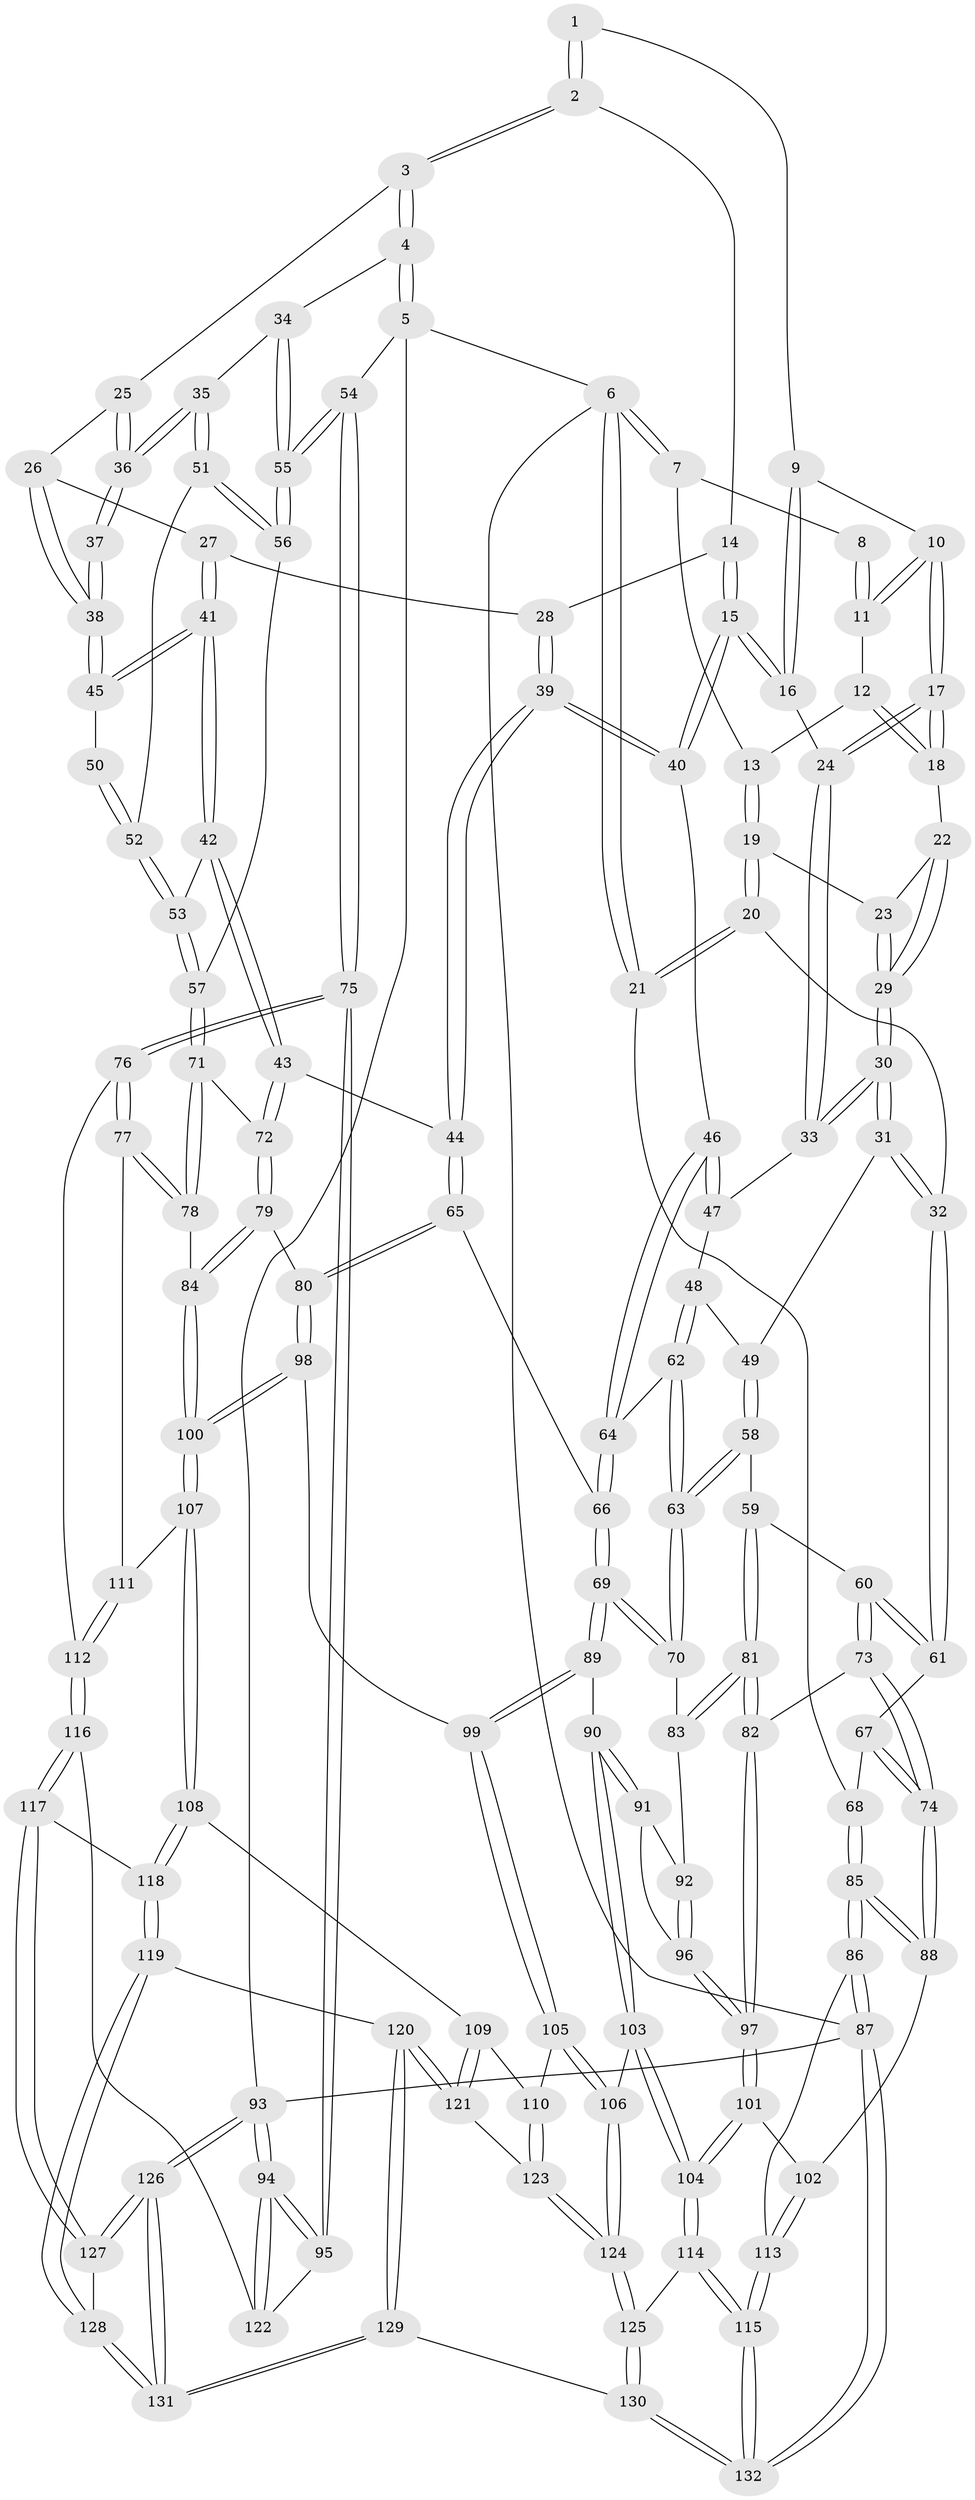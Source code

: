 // Generated by graph-tools (version 1.1) at 2025/59/03/09/25 04:59:56]
// undirected, 132 vertices, 327 edges
graph export_dot {
graph [start="1"]
  node [color=gray90,style=filled];
  1 [pos="+0.5279047324617816+0"];
  2 [pos="+0.6575584730044517+0"];
  3 [pos="+1+0"];
  4 [pos="+1+0"];
  5 [pos="+1+0"];
  6 [pos="+0+0"];
  7 [pos="+0.1715563231108288+0"];
  8 [pos="+0.17279172810783516+0"];
  9 [pos="+0.4603354220326296+0"];
  10 [pos="+0.3599871663072485+0.04329159040499236"];
  11 [pos="+0.3490524556781745+0.028984015118240548"];
  12 [pos="+0.2865493000500161+0.04530835203261856"];
  13 [pos="+0.2087836300567189+0"];
  14 [pos="+0.6487781242521526+0"];
  15 [pos="+0.5178900698398914+0.16212676528095238"];
  16 [pos="+0.46369206780847+0.12469387858454534"];
  17 [pos="+0.35867691862423756+0.117837335621109"];
  18 [pos="+0.32249935791500045+0.11072811547865602"];
  19 [pos="+0.19721931173557214+0.06978533079078794"];
  20 [pos="+0.09918756477090014+0.14034949953151044"];
  21 [pos="+0+0"];
  22 [pos="+0.3170918570474997+0.11176659512636902"];
  23 [pos="+0.2157413644579181+0.09010968254711786"];
  24 [pos="+0.3683271187024847+0.1270365895797272"];
  25 [pos="+0.8107591450045701+0.11272119127319347"];
  26 [pos="+0.7360298229468097+0.13153579073692115"];
  27 [pos="+0.7184572968056798+0.13141337976549283"];
  28 [pos="+0.701145748696187+0.12443404466383082"];
  29 [pos="+0.23350111242478486+0.18694499352818023"];
  30 [pos="+0.22304276187258731+0.23270638712109687"];
  31 [pos="+0.2208449181617266+0.23644039305012338"];
  32 [pos="+0.13391847421414418+0.24236577048983302"];
  33 [pos="+0.35572599639207614+0.1673629004433906"];
  34 [pos="+0.8965041607360151+0.20497709882955287"];
  35 [pos="+0.8704089761053813+0.21191257658204882"];
  36 [pos="+0.8672786779605154+0.20928707567105143"];
  37 [pos="+0.8307985146931082+0.20879053121933575"];
  38 [pos="+0.782377423901651+0.19864141612808323"];
  39 [pos="+0.5683417127290232+0.22130697520136552"];
  40 [pos="+0.5432761971757556+0.21090963256301648"];
  41 [pos="+0.7391399181747055+0.2527094183884387"];
  42 [pos="+0.7249340098031767+0.30462456526377846"];
  43 [pos="+0.6901522399812646+0.3370020475762637"];
  44 [pos="+0.6444495916905102+0.33345891868886474"];
  45 [pos="+0.7610475543104195+0.23489891586713071"];
  46 [pos="+0.4731142990918118+0.2641117217239144"];
  47 [pos="+0.36132521597106393+0.2037048002238986"];
  48 [pos="+0.3351576177879219+0.2801998605280911"];
  49 [pos="+0.23859025988898913+0.25419854028841127"];
  50 [pos="+0.7805074719686254+0.23088513929710014"];
  51 [pos="+0.8521197878092861+0.26578659793784887"];
  52 [pos="+0.8517890471538824+0.2666924732705789"];
  53 [pos="+0.8485819201298664+0.27683430518143637"];
  54 [pos="+1+0.2851260929048304"];
  55 [pos="+1+0.2902004926785478"];
  56 [pos="+1+0.30555801707322033"];
  57 [pos="+0.8976912387941165+0.3684999018867219"];
  58 [pos="+0.2519244668730308+0.39897552280409887"];
  59 [pos="+0.20917206601989813+0.40999214761289543"];
  60 [pos="+0.16192474542968746+0.3961563923928441"];
  61 [pos="+0.07758664879801523+0.31598169547279864"];
  62 [pos="+0.3520962172480234+0.30118466625341683"];
  63 [pos="+0.298350133230866+0.41261039031377855"];
  64 [pos="+0.4364900841564002+0.3105405813997082"];
  65 [pos="+0.5860000718775071+0.4174887887258428"];
  66 [pos="+0.46499409667741914+0.4787818512176849"];
  67 [pos="+0.05483113935077646+0.3225907613479915"];
  68 [pos="+0+0.31122216695361965"];
  69 [pos="+0.459589955246069+0.48678287652787855"];
  70 [pos="+0.3322172471998345+0.4514305132067012"];
  71 [pos="+0.8974577046057864+0.3689145446544753"];
  72 [pos="+0.7721300904826445+0.42324536338788876"];
  73 [pos="+0.07902247769335548+0.5562066330376547"];
  74 [pos="+0.0639919552746078+0.5587310137154878"];
  75 [pos="+1+0.6298916905218055"];
  76 [pos="+1+0.6344078232187338"];
  77 [pos="+0.969914740483775+0.5946462703390929"];
  78 [pos="+0.9593186893712086+0.5865146608639196"];
  79 [pos="+0.7743552814587432+0.4972195024066752"];
  80 [pos="+0.6920371123347893+0.5527175367957503"];
  81 [pos="+0.19461500703121262+0.5392332836006117"];
  82 [pos="+0.1608636264997517+0.5673299001540343"];
  83 [pos="+0.27040497687902887+0.5297883177718373"];
  84 [pos="+0.8728805617332359+0.5588303060331833"];
  85 [pos="+0+0.5890426676821782"];
  86 [pos="+0+0.7685808707815216"];
  87 [pos="+0+1"];
  88 [pos="+0.042231548545202995+0.5705621848040682"];
  89 [pos="+0.46696857343637843+0.5662543937704805"];
  90 [pos="+0.4185647199427821+0.6084576369013647"];
  91 [pos="+0.36870345228930923+0.6030043168948378"];
  92 [pos="+0.28712994111197165+0.5613034895223666"];
  93 [pos="+1+1"];
  94 [pos="+1+1"];
  95 [pos="+1+0.865991510255039"];
  96 [pos="+0.2573084840507564+0.6398945427729276"];
  97 [pos="+0.225563819668773+0.6686829335708426"];
  98 [pos="+0.6647816262293232+0.6137045702472137"];
  99 [pos="+0.5473462828272831+0.6242018680521423"];
  100 [pos="+0.7116119932128666+0.6741100050350133"];
  101 [pos="+0.22738053948358367+0.6991427370240483"];
  102 [pos="+0.10883467985799264+0.7308491801747554"];
  103 [pos="+0.3458917635788917+0.7887398321328871"];
  104 [pos="+0.31781142047258826+0.7987849898236613"];
  105 [pos="+0.5442302081244214+0.7098618565620356"];
  106 [pos="+0.3990764106987605+0.8034684313805049"];
  107 [pos="+0.7354973763358283+0.731220812644904"];
  108 [pos="+0.7323525821287975+0.7450795528286565"];
  109 [pos="+0.7285776827995573+0.7485403952799642"];
  110 [pos="+0.6042278140403476+0.8126310559841243"];
  111 [pos="+0.8265354324669866+0.7025944162789539"];
  112 [pos="+0.910869858910855+0.820368408471406"];
  113 [pos="+0.06535359453453533+0.8017963639173185"];
  114 [pos="+0.25621598723786276+0.9057277558038334"];
  115 [pos="+0.19845310385011183+0.969259637590352"];
  116 [pos="+0.886843279221868+0.8589419410861268"];
  117 [pos="+0.882278149841762+0.8613224277806424"];
  118 [pos="+0.8495060146631297+0.8649024472620099"];
  119 [pos="+0.8141937911421341+0.9041191076353943"];
  120 [pos="+0.724814089262604+0.9299143891873054"];
  121 [pos="+0.7183454495381739+0.921043945040342"];
  122 [pos="+0.892553564694545+0.8620789659440588"];
  123 [pos="+0.5894251183345648+0.8484596913024549"];
  124 [pos="+0.5305294570510233+0.9008723701904068"];
  125 [pos="+0.5249354535072497+0.9876887933915681"];
  126 [pos="+1+1"];
  127 [pos="+0.8968452418143338+0.9282891878287617"];
  128 [pos="+0.8520456174183662+1"];
  129 [pos="+0.6412983317842976+1"];
  130 [pos="+0.5601433520854145+1"];
  131 [pos="+0.8594053645853201+1"];
  132 [pos="+0.1203410903181859+1"];
  1 -- 2;
  1 -- 2;
  1 -- 9;
  2 -- 3;
  2 -- 3;
  2 -- 14;
  3 -- 4;
  3 -- 4;
  3 -- 25;
  4 -- 5;
  4 -- 5;
  4 -- 34;
  5 -- 6;
  5 -- 54;
  5 -- 93;
  6 -- 7;
  6 -- 7;
  6 -- 21;
  6 -- 21;
  6 -- 87;
  7 -- 8;
  7 -- 13;
  8 -- 11;
  8 -- 11;
  9 -- 10;
  9 -- 16;
  9 -- 16;
  10 -- 11;
  10 -- 11;
  10 -- 17;
  10 -- 17;
  11 -- 12;
  12 -- 13;
  12 -- 18;
  12 -- 18;
  13 -- 19;
  13 -- 19;
  14 -- 15;
  14 -- 15;
  14 -- 28;
  15 -- 16;
  15 -- 16;
  15 -- 40;
  15 -- 40;
  16 -- 24;
  17 -- 18;
  17 -- 18;
  17 -- 24;
  17 -- 24;
  18 -- 22;
  19 -- 20;
  19 -- 20;
  19 -- 23;
  20 -- 21;
  20 -- 21;
  20 -- 32;
  21 -- 68;
  22 -- 23;
  22 -- 29;
  22 -- 29;
  23 -- 29;
  23 -- 29;
  24 -- 33;
  24 -- 33;
  25 -- 26;
  25 -- 36;
  25 -- 36;
  26 -- 27;
  26 -- 38;
  26 -- 38;
  27 -- 28;
  27 -- 41;
  27 -- 41;
  28 -- 39;
  28 -- 39;
  29 -- 30;
  29 -- 30;
  30 -- 31;
  30 -- 31;
  30 -- 33;
  30 -- 33;
  31 -- 32;
  31 -- 32;
  31 -- 49;
  32 -- 61;
  32 -- 61;
  33 -- 47;
  34 -- 35;
  34 -- 55;
  34 -- 55;
  35 -- 36;
  35 -- 36;
  35 -- 51;
  35 -- 51;
  36 -- 37;
  36 -- 37;
  37 -- 38;
  37 -- 38;
  38 -- 45;
  38 -- 45;
  39 -- 40;
  39 -- 40;
  39 -- 44;
  39 -- 44;
  40 -- 46;
  41 -- 42;
  41 -- 42;
  41 -- 45;
  41 -- 45;
  42 -- 43;
  42 -- 43;
  42 -- 53;
  43 -- 44;
  43 -- 72;
  43 -- 72;
  44 -- 65;
  44 -- 65;
  45 -- 50;
  46 -- 47;
  46 -- 47;
  46 -- 64;
  46 -- 64;
  47 -- 48;
  48 -- 49;
  48 -- 62;
  48 -- 62;
  49 -- 58;
  49 -- 58;
  50 -- 52;
  50 -- 52;
  51 -- 52;
  51 -- 56;
  51 -- 56;
  52 -- 53;
  52 -- 53;
  53 -- 57;
  53 -- 57;
  54 -- 55;
  54 -- 55;
  54 -- 75;
  54 -- 75;
  55 -- 56;
  55 -- 56;
  56 -- 57;
  57 -- 71;
  57 -- 71;
  58 -- 59;
  58 -- 63;
  58 -- 63;
  59 -- 60;
  59 -- 81;
  59 -- 81;
  60 -- 61;
  60 -- 61;
  60 -- 73;
  60 -- 73;
  61 -- 67;
  62 -- 63;
  62 -- 63;
  62 -- 64;
  63 -- 70;
  63 -- 70;
  64 -- 66;
  64 -- 66;
  65 -- 66;
  65 -- 80;
  65 -- 80;
  66 -- 69;
  66 -- 69;
  67 -- 68;
  67 -- 74;
  67 -- 74;
  68 -- 85;
  68 -- 85;
  69 -- 70;
  69 -- 70;
  69 -- 89;
  69 -- 89;
  70 -- 83;
  71 -- 72;
  71 -- 78;
  71 -- 78;
  72 -- 79;
  72 -- 79;
  73 -- 74;
  73 -- 74;
  73 -- 82;
  74 -- 88;
  74 -- 88;
  75 -- 76;
  75 -- 76;
  75 -- 95;
  75 -- 95;
  76 -- 77;
  76 -- 77;
  76 -- 112;
  77 -- 78;
  77 -- 78;
  77 -- 111;
  78 -- 84;
  79 -- 80;
  79 -- 84;
  79 -- 84;
  80 -- 98;
  80 -- 98;
  81 -- 82;
  81 -- 82;
  81 -- 83;
  81 -- 83;
  82 -- 97;
  82 -- 97;
  83 -- 92;
  84 -- 100;
  84 -- 100;
  85 -- 86;
  85 -- 86;
  85 -- 88;
  85 -- 88;
  86 -- 87;
  86 -- 87;
  86 -- 113;
  87 -- 132;
  87 -- 132;
  87 -- 93;
  88 -- 102;
  89 -- 90;
  89 -- 99;
  89 -- 99;
  90 -- 91;
  90 -- 91;
  90 -- 103;
  90 -- 103;
  91 -- 92;
  91 -- 96;
  92 -- 96;
  92 -- 96;
  93 -- 94;
  93 -- 94;
  93 -- 126;
  93 -- 126;
  94 -- 95;
  94 -- 95;
  94 -- 122;
  94 -- 122;
  95 -- 122;
  96 -- 97;
  96 -- 97;
  97 -- 101;
  97 -- 101;
  98 -- 99;
  98 -- 100;
  98 -- 100;
  99 -- 105;
  99 -- 105;
  100 -- 107;
  100 -- 107;
  101 -- 102;
  101 -- 104;
  101 -- 104;
  102 -- 113;
  102 -- 113;
  103 -- 104;
  103 -- 104;
  103 -- 106;
  104 -- 114;
  104 -- 114;
  105 -- 106;
  105 -- 106;
  105 -- 110;
  106 -- 124;
  106 -- 124;
  107 -- 108;
  107 -- 108;
  107 -- 111;
  108 -- 109;
  108 -- 118;
  108 -- 118;
  109 -- 110;
  109 -- 121;
  109 -- 121;
  110 -- 123;
  110 -- 123;
  111 -- 112;
  111 -- 112;
  112 -- 116;
  112 -- 116;
  113 -- 115;
  113 -- 115;
  114 -- 115;
  114 -- 115;
  114 -- 125;
  115 -- 132;
  115 -- 132;
  116 -- 117;
  116 -- 117;
  116 -- 122;
  117 -- 118;
  117 -- 127;
  117 -- 127;
  118 -- 119;
  118 -- 119;
  119 -- 120;
  119 -- 128;
  119 -- 128;
  120 -- 121;
  120 -- 121;
  120 -- 129;
  120 -- 129;
  121 -- 123;
  123 -- 124;
  123 -- 124;
  124 -- 125;
  124 -- 125;
  125 -- 130;
  125 -- 130;
  126 -- 127;
  126 -- 127;
  126 -- 131;
  126 -- 131;
  127 -- 128;
  128 -- 131;
  128 -- 131;
  129 -- 130;
  129 -- 131;
  129 -- 131;
  130 -- 132;
  130 -- 132;
}
